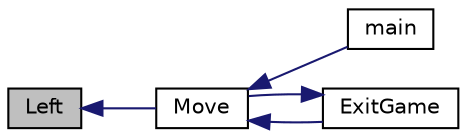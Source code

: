 digraph "Left"
{
  edge [fontname="Helvetica",fontsize="10",labelfontname="Helvetica",labelfontsize="10"];
  node [fontname="Helvetica",fontsize="10",shape=record];
  rankdir="LR";
  Node74 [label="Left",height=0.2,width=0.4,color="black", fillcolor="grey75", style="filled", fontcolor="black"];
  Node74 -> Node75 [dir="back",color="midnightblue",fontsize="10",style="solid"];
  Node75 [label="Move",height=0.2,width=0.4,color="black", fillcolor="white", style="filled",URL="$main_8c.html#a678e66228c0453fbbe74a605bcc27c51"];
  Node75 -> Node76 [dir="back",color="midnightblue",fontsize="10",style="solid"];
  Node76 [label="main",height=0.2,width=0.4,color="black", fillcolor="white", style="filled",URL="$main_8c.html#ae66f6b31b5ad750f1fe042a706a4e3d4"];
  Node75 -> Node77 [dir="back",color="midnightblue",fontsize="10",style="solid"];
  Node77 [label="ExitGame",height=0.2,width=0.4,color="black", fillcolor="white", style="filled",URL="$main_8c.html#a4ae4a6c601765f289ae97678bb8a4d6a"];
  Node77 -> Node75 [dir="back",color="midnightblue",fontsize="10",style="solid"];
}
